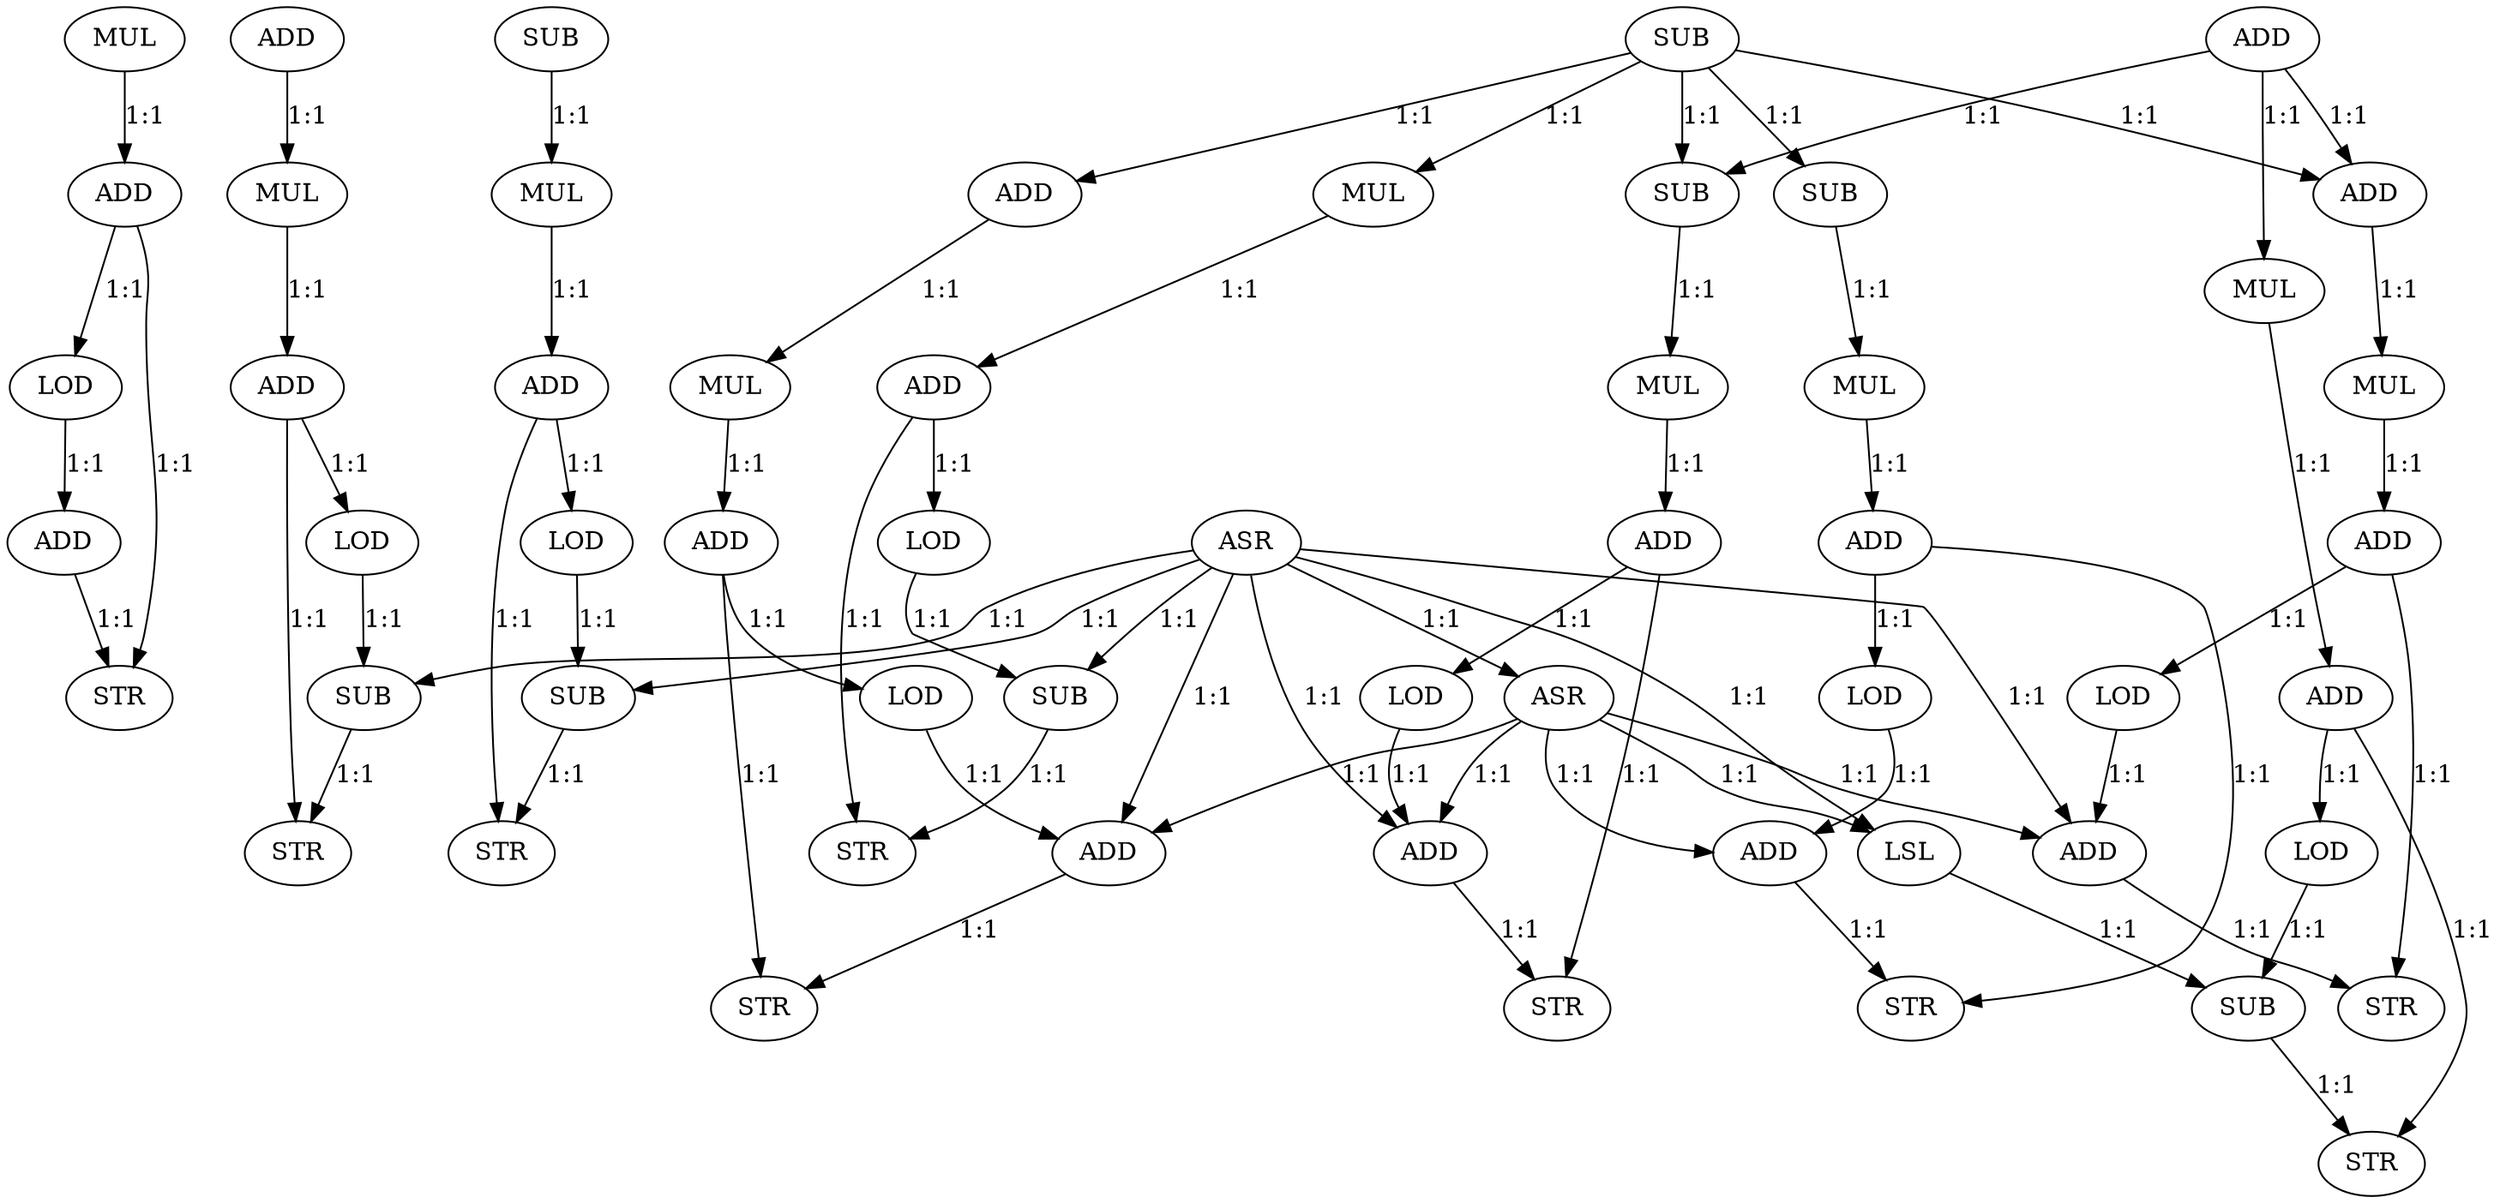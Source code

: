 digraph  {
   0 [label="MUL"];
   1 [label="ADD"];
   2 [label="LOD"];
   3 [label="ADD"];
   4 [label="STR"];
   5 [label="ASR"];
   6 [label="SUB"];
   7 [label="MUL"];
   8 [label="ADD"];
   9 [label="LOD"];
   10 [label="SUB"];
   11 [label="STR"];
   12 [label="ADD"];
   13 [label="MUL"];
   14 [label="ADD"];
   15 [label="LOD"];
   16 [label="SUB"];
   17 [label="STR"];
   18 [label="SUB"];
   19 [label="MUL"];
   20 [label="ADD"];
   21 [label="LOD"];
   22 [label="SUB"];
   23 [label="STR"];
   24 [label="ASR"];
   25 [label="SUB"];
   26 [label="MUL"];
   27 [label="ADD"];
   28 [label="LOD"];
   29 [label="ADD"];
   30 [label="STR"];
   31 [label="ADD"];
   32 [label="MUL"];
   33 [label="ADD"];
   34 [label="LOD"];
   35 [label="ADD"];
   36 [label="STR"];
   37 [label="ADD"];
   38 [label="MUL"];
   39 [label="ADD"];
   40 [label="LOD"];
   41 [label="LSL"];
   42 [label="SUB"];
   43 [label="STR"];
   44 [label="SUB"];
   45 [label="MUL"];
   46 [label="ADD"];
   47 [label="LOD"];
   48 [label="ADD"];
   49 [label="STR"];
   50 [label="ADD"];
   51 [label="MUL"];
   52 [label="ADD"];
   53 [label="LOD"];
   54 [label="ADD"];
   55 [label="STR"];
   0->1 [label="1:1"];
   1->2 [label="1:1"];
   1->4 [label="1:1"];
   2->3 [label="1:1"];
   3->4 [label="1:1"];
   5->10 [label="1:1"];
   5->16 [label="1:1"];
   5->22 [label="1:1"];
   5->24 [label="1:1"];
   5->35 [label="1:1"];
   5->41 [label="1:1"];
   5->48 [label="1:1"];
   5->54 [label="1:1"];
   6->7 [label="1:1"];
   7->8 [label="1:1"];
   8->9 [label="1:1"];
   8->11 [label="1:1"];
   9->10 [label="1:1"];
   10->11 [label="1:1"];
   12->13 [label="1:1"];
   13->14 [label="1:1"];
   14->15 [label="1:1"];
   14->17 [label="1:1"];
   15->16 [label="1:1"];
   16->17 [label="1:1"];
   18->19 [label="1:1"];
   18->25 [label="1:1"];
   18->31 [label="1:1"];
   18->44 [label="1:1"];
   18->50 [label="1:1"];
   19->20 [label="1:1"];
   20->21 [label="1:1"];
   20->23 [label="1:1"];
   21->22 [label="1:1"];
   22->23 [label="1:1"];
   24->29 [label="1:1"];
   24->35 [label="1:1"];
   24->41 [label="1:1"];
   24->48 [label="1:1"];
   24->54 [label="1:1"];
   25->26 [label="1:1"];
   26->27 [label="1:1"];
   27->28 [label="1:1"];
   27->30 [label="1:1"];
   28->29 [label="1:1"];
   29->30 [label="1:1"];
   31->32 [label="1:1"];
   32->33 [label="1:1"];
   33->34 [label="1:1"];
   33->36 [label="1:1"];
   34->35 [label="1:1"];
   35->36 [label="1:1"];
   37->38 [label="1:1"];
   37->44 [label="1:1"];
   37->50 [label="1:1"];
   38->39 [label="1:1"];
   39->40 [label="1:1"];
   39->43 [label="1:1"];
   40->42 [label="1:1"];
   41->42 [label="1:1"];
   42->43 [label="1:1"];
   44->45 [label="1:1"];
   45->46 [label="1:1"];
   46->47 [label="1:1"];
   46->49 [label="1:1"];
   47->48 [label="1:1"];
   48->49 [label="1:1"];
   50->51 [label="1:1"];
   51->52 [label="1:1"];
   52->53 [label="1:1"];
   52->55 [label="1:1"];
   53->54 [label="1:1"];
   54->55 [label="1:1"];
}
